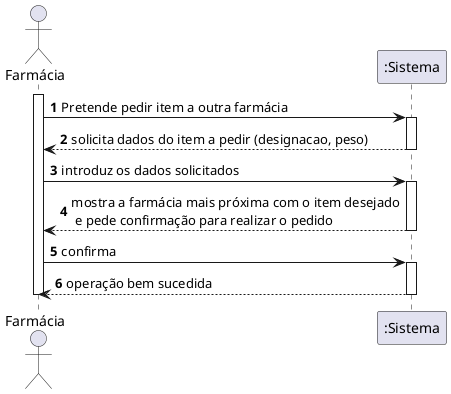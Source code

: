 @startuml
autonumber
actor "Farmácia" as FARM

activate FARM
FARM -> ":Sistema" : Pretende pedir item a outra farmácia
activate ":Sistema"

":Sistema" --> FARM : solicita dados do item a pedir (designacao, peso)
deactivate ":Sistema"

FARM -> ":Sistema" : introduz os dados solicitados
activate ":Sistema"

":Sistema" --> FARM : mostra a farmácia mais próxima com o item desejado\n e pede confirmação para realizar o pedido
deactivate ":Sistema"

FARM -> ":Sistema" : confirma
activate ":Sistema"
":Sistema" --> FARM : operação bem sucedida
deactivate ":Sistema"

deactivate FARM
@enduml
